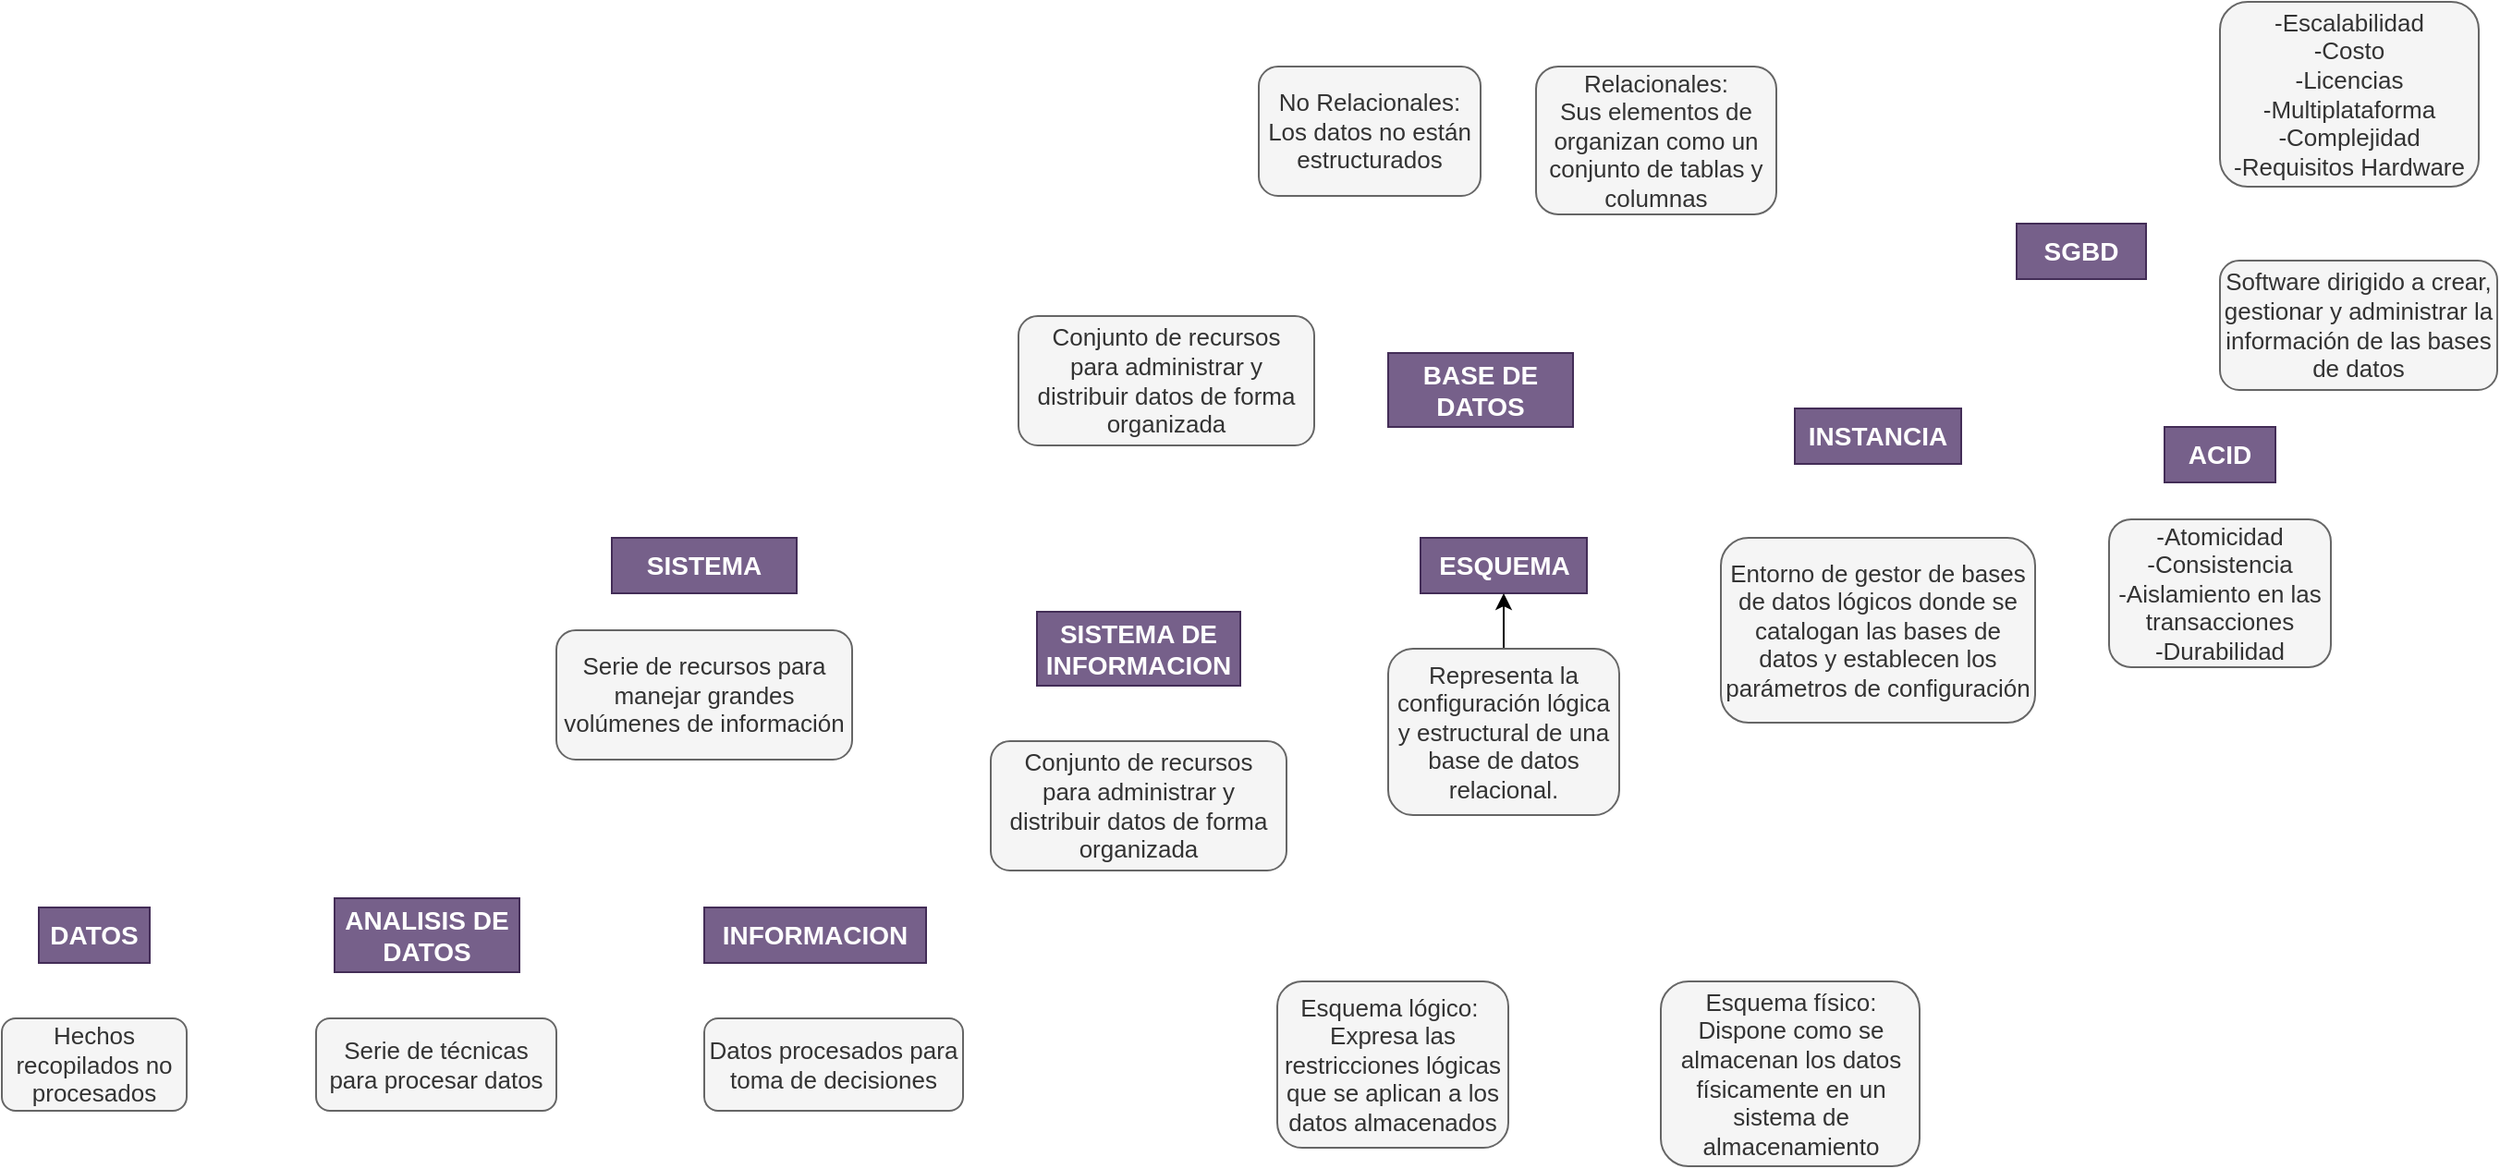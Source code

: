 <mxfile version="21.6.3" type="github">
  <diagram name="Página-1" id="AEyVApIA7w85Lbusa7Iw">
    <mxGraphModel dx="1655" dy="720" grid="1" gridSize="10" guides="1" tooltips="1" connect="1" arrows="1" fold="1" page="1" pageScale="1" pageWidth="1920" pageHeight="1200" math="0" shadow="0">
      <root>
        <mxCell id="0" />
        <mxCell id="1" parent="0" />
        <mxCell id="Nax9rcWnp-f-cdcPO7so-1" value="DATOS" style="rounded=0;whiteSpace=wrap;html=1;fillColor=#76608a;fontColor=#ffffff;strokeColor=#432D57;fontStyle=1;fontSize=14;" vertex="1" parent="1">
          <mxGeometry x="260" y="790" width="60" height="30" as="geometry" />
        </mxCell>
        <mxCell id="Nax9rcWnp-f-cdcPO7so-2" value="ANALISIS DE DATOS" style="rounded=0;whiteSpace=wrap;html=1;fillColor=#76608a;fontColor=#ffffff;strokeColor=#432D57;fontStyle=1;fontSize=14;" vertex="1" parent="1">
          <mxGeometry x="420" y="785" width="100" height="40" as="geometry" />
        </mxCell>
        <mxCell id="Nax9rcWnp-f-cdcPO7so-3" value="INFORMACION" style="rounded=0;whiteSpace=wrap;html=1;fillColor=#76608a;fontColor=#ffffff;strokeColor=#432D57;fontStyle=1;fontSize=14;" vertex="1" parent="1">
          <mxGeometry x="620" y="790" width="120" height="30" as="geometry" />
        </mxCell>
        <mxCell id="Nax9rcWnp-f-cdcPO7so-4" value="SISTEMA" style="rounded=0;whiteSpace=wrap;html=1;fillColor=#76608a;fontColor=#ffffff;strokeColor=#432D57;fontStyle=1;fontSize=14;" vertex="1" parent="1">
          <mxGeometry x="570" y="590" width="100" height="30" as="geometry" />
        </mxCell>
        <mxCell id="Nax9rcWnp-f-cdcPO7so-5" value="SISTEMA DE INFORMACION" style="rounded=0;whiteSpace=wrap;html=1;fillColor=#76608a;fontColor=#ffffff;strokeColor=#432D57;fontStyle=1;fontSize=14;" vertex="1" parent="1">
          <mxGeometry x="800" y="630" width="110" height="40" as="geometry" />
        </mxCell>
        <mxCell id="Nax9rcWnp-f-cdcPO7so-6" value="BASE DE DATOS" style="rounded=0;whiteSpace=wrap;html=1;fillColor=#76608a;fontColor=#ffffff;strokeColor=#432D57;fontStyle=1;fontSize=14;" vertex="1" parent="1">
          <mxGeometry x="990" y="490" width="100" height="40" as="geometry" />
        </mxCell>
        <mxCell id="Nax9rcWnp-f-cdcPO7so-7" value="ESQUEMA" style="rounded=0;whiteSpace=wrap;html=1;fillColor=#76608a;fontColor=#ffffff;strokeColor=#432D57;fontStyle=1;fontSize=14;" vertex="1" parent="1">
          <mxGeometry x="1007.5" y="590" width="90" height="30" as="geometry" />
        </mxCell>
        <mxCell id="Nax9rcWnp-f-cdcPO7so-9" value="SGBD" style="rounded=0;whiteSpace=wrap;html=1;fillColor=#76608a;fontColor=#ffffff;strokeColor=#432D57;fontStyle=1;fontSize=14;" vertex="1" parent="1">
          <mxGeometry x="1330" y="420" width="70" height="30" as="geometry" />
        </mxCell>
        <mxCell id="Nax9rcWnp-f-cdcPO7so-10" value="INSTANCIA" style="rounded=0;whiteSpace=wrap;html=1;fillColor=#76608a;fontColor=#ffffff;strokeColor=#432D57;fontStyle=1;fontSize=14;" vertex="1" parent="1">
          <mxGeometry x="1210" y="520" width="90" height="30" as="geometry" />
        </mxCell>
        <mxCell id="Nax9rcWnp-f-cdcPO7so-11" value="ACID" style="rounded=0;whiteSpace=wrap;html=1;fillColor=#76608a;fontColor=#ffffff;strokeColor=#432D57;fontStyle=1;fontSize=14;" vertex="1" parent="1">
          <mxGeometry x="1410" y="530" width="60" height="30" as="geometry" />
        </mxCell>
        <mxCell id="Nax9rcWnp-f-cdcPO7so-13" value="&lt;div style=&quot;font-size: 13px;&quot;&gt;Hechos&lt;/div&gt;&lt;div style=&quot;font-size: 13px;&quot;&gt;recopilados no&lt;/div&gt;&lt;div style=&quot;font-size: 13px;&quot;&gt;procesados&lt;/div&gt;" style="rounded=1;whiteSpace=wrap;html=1;fillColor=#f5f5f5;strokeColor=#666666;fontColor=#333333;fontSize=13;" vertex="1" parent="1">
          <mxGeometry x="240" y="850" width="100" height="50" as="geometry" />
        </mxCell>
        <mxCell id="Nax9rcWnp-f-cdcPO7so-14" value="&lt;div style=&quot;font-size: 13px;&quot;&gt;Serie de técnicas para procesar datos&lt;/div&gt;" style="rounded=1;whiteSpace=wrap;html=1;fillColor=#f5f5f5;strokeColor=#666666;fontColor=#333333;fontSize=13;" vertex="1" parent="1">
          <mxGeometry x="410" y="850" width="130" height="50" as="geometry" />
        </mxCell>
        <mxCell id="Nax9rcWnp-f-cdcPO7so-15" value="&lt;div style=&quot;font-size: 13px;&quot;&gt;Datos procesados para toma de decisiones&lt;/div&gt;" style="rounded=1;whiteSpace=wrap;html=1;fillColor=#f5f5f5;strokeColor=#666666;fontColor=#333333;fontSize=13;" vertex="1" parent="1">
          <mxGeometry x="620" y="850" width="140" height="50" as="geometry" />
        </mxCell>
        <mxCell id="Nax9rcWnp-f-cdcPO7so-16" value="&lt;div style=&quot;font-size: 13px;&quot;&gt;&lt;div&gt;Serie de recursos para&lt;/div&gt;&lt;div&gt;manejar grandes&lt;/div&gt;&lt;div&gt;volúmenes de información&lt;/div&gt;&lt;/div&gt;" style="rounded=1;whiteSpace=wrap;html=1;fillColor=#f5f5f5;strokeColor=#666666;fontColor=#333333;fontSize=13;" vertex="1" parent="1">
          <mxGeometry x="540" y="640" width="160" height="70" as="geometry" />
        </mxCell>
        <mxCell id="Nax9rcWnp-f-cdcPO7so-17" value="&lt;div style=&quot;&quot;&gt;&lt;div style=&quot;&quot;&gt;Conjunto de recursos&lt;/div&gt;&lt;div style=&quot;&quot;&gt;para administrar y&lt;/div&gt;&lt;div style=&quot;&quot;&gt;distribuir datos de forma&lt;/div&gt;&lt;div style=&quot;&quot;&gt;organizada&lt;/div&gt;&lt;/div&gt;" style="rounded=1;whiteSpace=wrap;html=1;fillColor=#f5f5f5;strokeColor=#666666;fontColor=#333333;fontSize=13;" vertex="1" parent="1">
          <mxGeometry x="775" y="700" width="160" height="70" as="geometry" />
        </mxCell>
        <mxCell id="Nax9rcWnp-f-cdcPO7so-18" value="&lt;div style=&quot;&quot;&gt;&lt;div style=&quot;&quot;&gt;Conjunto de recursos&lt;/div&gt;&lt;div style=&quot;&quot;&gt;para administrar y&lt;/div&gt;&lt;div style=&quot;&quot;&gt;distribuir datos de forma&lt;/div&gt;&lt;div style=&quot;&quot;&gt;organizada&lt;/div&gt;&lt;/div&gt;" style="rounded=1;whiteSpace=wrap;html=1;fillColor=#f5f5f5;strokeColor=#666666;fontColor=#333333;fontSize=13;" vertex="1" parent="1">
          <mxGeometry x="790" y="470" width="160" height="70" as="geometry" />
        </mxCell>
        <mxCell id="Nax9rcWnp-f-cdcPO7so-19" value="&lt;div style=&quot;&quot;&gt;&lt;div style=&quot;&quot;&gt;Esquema lógico:&amp;nbsp;&lt;/div&gt;&lt;div style=&quot;&quot;&gt;Expresa las restricciones lógicas que se aplican a los datos almacenados&lt;/div&gt;&lt;/div&gt;" style="rounded=1;whiteSpace=wrap;html=1;fillColor=#f5f5f5;strokeColor=#666666;fontColor=#333333;fontSize=13;" vertex="1" parent="1">
          <mxGeometry x="930" y="830" width="125" height="90" as="geometry" />
        </mxCell>
        <mxCell id="Nax9rcWnp-f-cdcPO7so-20" value="&lt;div style=&quot;&quot;&gt;&lt;div style=&quot;&quot;&gt;Esquema físico:&lt;br&gt;&lt;/div&gt;&lt;div style=&quot;&quot;&gt;Dispone como se almacenan los datos físicamente en un sistema de almacenamiento&lt;/div&gt;&lt;/div&gt;" style="rounded=1;whiteSpace=wrap;html=1;fillColor=#f5f5f5;strokeColor=#666666;fontColor=#333333;fontSize=13;" vertex="1" parent="1">
          <mxGeometry x="1137.5" y="830" width="140" height="100" as="geometry" />
        </mxCell>
        <mxCell id="Nax9rcWnp-f-cdcPO7so-23" style="edgeStyle=orthogonalEdgeStyle;rounded=0;orthogonalLoop=1;jettySize=auto;html=1;" edge="1" parent="1" source="Nax9rcWnp-f-cdcPO7so-21" target="Nax9rcWnp-f-cdcPO7so-7">
          <mxGeometry relative="1" as="geometry" />
        </mxCell>
        <mxCell id="Nax9rcWnp-f-cdcPO7so-21" value="&lt;div style=&quot;&quot;&gt;&lt;div style=&quot;&quot;&gt;Representa la configuración lógica y estructural de una base de datos relacional.&lt;/div&gt;&lt;/div&gt;" style="rounded=1;whiteSpace=wrap;html=1;fillColor=#f5f5f5;strokeColor=#666666;fontColor=#333333;fontSize=13;" vertex="1" parent="1">
          <mxGeometry x="990" y="650" width="125" height="90" as="geometry" />
        </mxCell>
        <mxCell id="Nax9rcWnp-f-cdcPO7so-22" value="&lt;div style=&quot;&quot;&gt;&lt;div style=&quot;&quot;&gt;Entorno de gestor de bases de datos lógicos donde se catalogan las bases de datos y establecen los parámetros de configuración&lt;/div&gt;&lt;/div&gt;" style="rounded=1;whiteSpace=wrap;html=1;fillColor=#f5f5f5;strokeColor=#666666;fontColor=#333333;fontSize=13;" vertex="1" parent="1">
          <mxGeometry x="1170" y="590" width="170" height="100" as="geometry" />
        </mxCell>
        <mxCell id="Nax9rcWnp-f-cdcPO7so-25" value="&lt;div style=&quot;&quot;&gt;&lt;div style=&quot;&quot;&gt;Relacionales:&lt;/div&gt;&lt;div style=&quot;&quot;&gt;&lt;div&gt;Sus elementos de&lt;/div&gt;&lt;div&gt;organizan como un&lt;/div&gt;&lt;div&gt;conjunto de tablas y&lt;/div&gt;&lt;div&gt;columnas&lt;/div&gt;&lt;/div&gt;&lt;/div&gt;" style="rounded=1;whiteSpace=wrap;html=1;fillColor=#f5f5f5;strokeColor=#666666;fontColor=#333333;fontSize=13;" vertex="1" parent="1">
          <mxGeometry x="1070" y="335" width="130" height="80" as="geometry" />
        </mxCell>
        <mxCell id="Nax9rcWnp-f-cdcPO7so-26" value="&lt;div style=&quot;&quot;&gt;&lt;div style=&quot;&quot;&gt;No Relacionales:&lt;/div&gt;&lt;div style=&quot;&quot;&gt;Los datos no están estructurados&lt;/div&gt;&lt;/div&gt;" style="rounded=1;whiteSpace=wrap;html=1;fillColor=#f5f5f5;strokeColor=#666666;fontColor=#333333;fontSize=13;" vertex="1" parent="1">
          <mxGeometry x="920" y="335" width="120" height="70" as="geometry" />
        </mxCell>
        <mxCell id="Nax9rcWnp-f-cdcPO7so-27" value="&lt;div style=&quot;&quot;&gt;&lt;div style=&quot;&quot;&gt;Software dirigido a crear, gestionar y administrar la información de las bases de datos&lt;br&gt;&lt;/div&gt;&lt;/div&gt;" style="rounded=1;whiteSpace=wrap;html=1;fillColor=#f5f5f5;strokeColor=#666666;fontColor=#333333;fontSize=13;" vertex="1" parent="1">
          <mxGeometry x="1440" y="440" width="150" height="70" as="geometry" />
        </mxCell>
        <mxCell id="Nax9rcWnp-f-cdcPO7so-28" value="&lt;div style=&quot;&quot;&gt;&lt;div style=&quot;&quot;&gt;&lt;div&gt;-Atomicidad&lt;/div&gt;&lt;div&gt;-Consistencia&lt;/div&gt;&lt;div&gt;-Aislamiento en las&lt;/div&gt;&lt;div&gt;transacciones&lt;/div&gt;&lt;div&gt;-Durabilidad&lt;/div&gt;&lt;/div&gt;&lt;/div&gt;" style="rounded=1;whiteSpace=wrap;html=1;fillColor=#f5f5f5;strokeColor=#666666;fontColor=#333333;fontSize=13;" vertex="1" parent="1">
          <mxGeometry x="1380" y="580" width="120" height="80" as="geometry" />
        </mxCell>
        <mxCell id="Nax9rcWnp-f-cdcPO7so-29" value="&lt;div style=&quot;&quot;&gt;&lt;div style=&quot;&quot;&gt;-Escalabilidad&lt;/div&gt;&lt;div style=&quot;&quot;&gt;-Costo&lt;/div&gt;&lt;div style=&quot;&quot;&gt;-Licencias&lt;/div&gt;&lt;div style=&quot;&quot;&gt;-Multiplataforma&lt;/div&gt;&lt;div style=&quot;&quot;&gt;-Complejidad&lt;/div&gt;&lt;div style=&quot;&quot;&gt;-Requisitos Hardware&lt;/div&gt;&lt;/div&gt;" style="rounded=1;whiteSpace=wrap;html=1;fillColor=#f5f5f5;strokeColor=#666666;fontColor=#333333;fontSize=13;" vertex="1" parent="1">
          <mxGeometry x="1440" y="300" width="140" height="100" as="geometry" />
        </mxCell>
      </root>
    </mxGraphModel>
  </diagram>
</mxfile>
